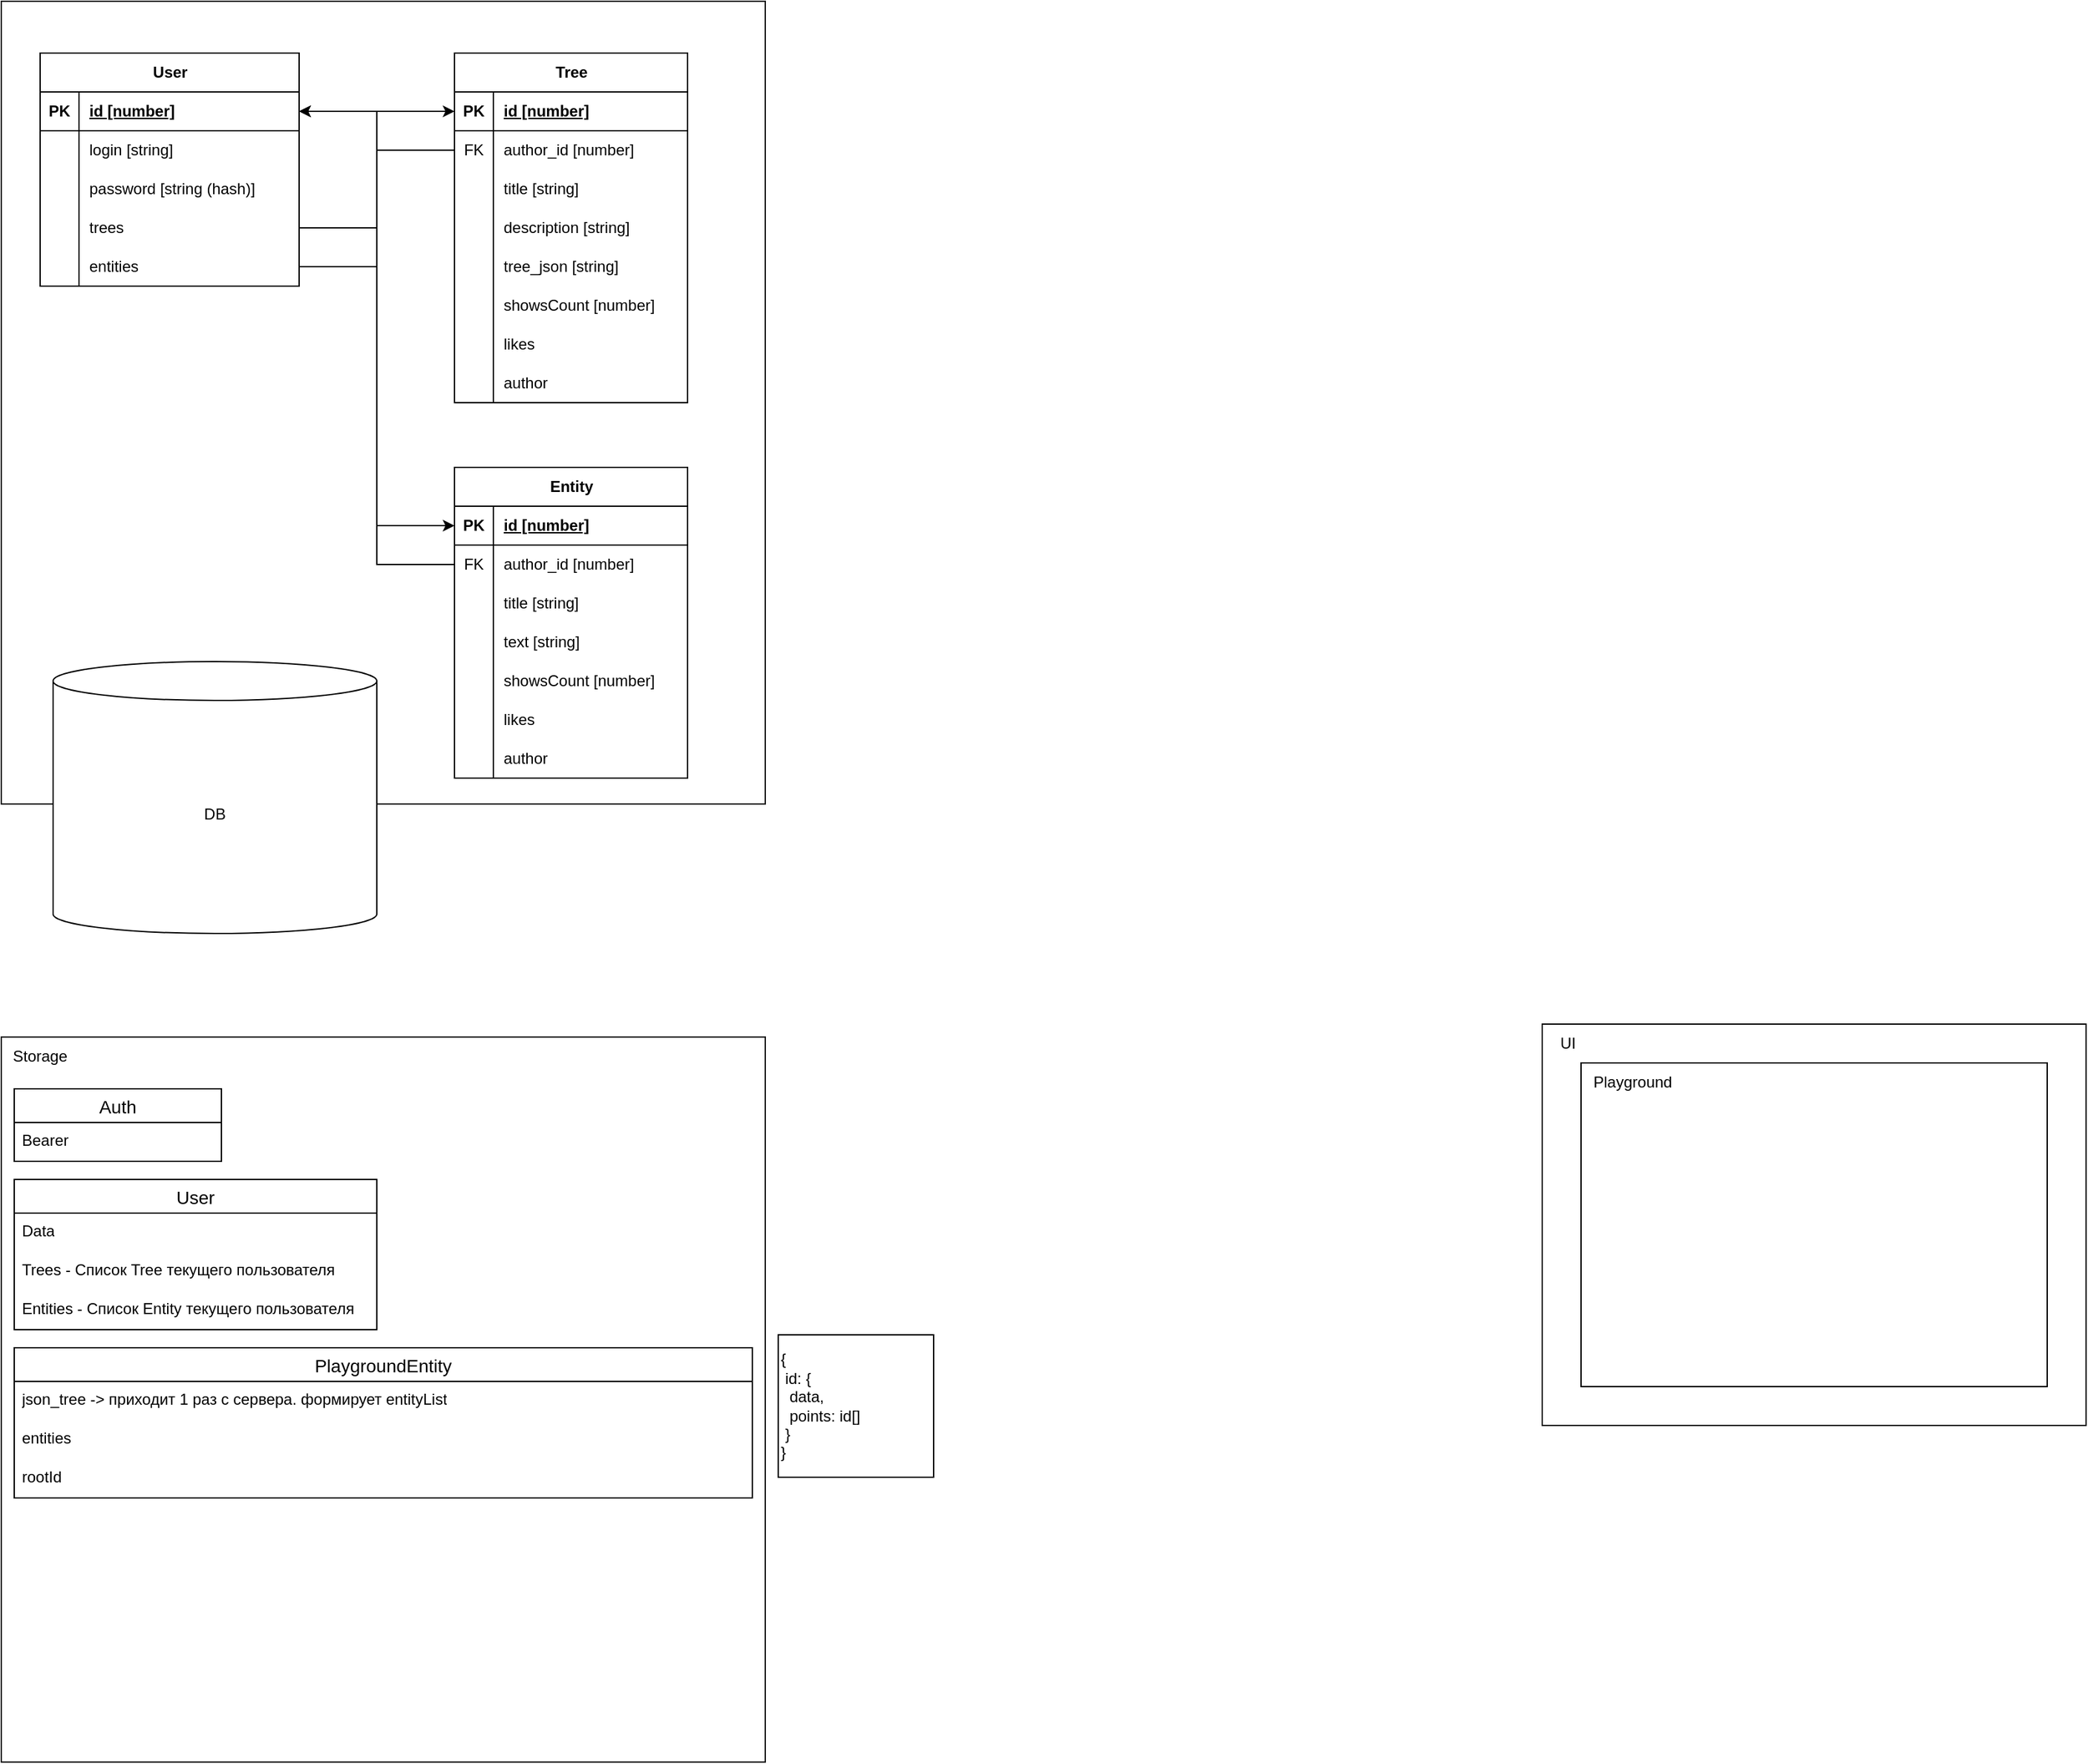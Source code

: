 <mxfile version="21.1.4" type="device">
  <diagram name="Страница 1" id="DyX2v6q4FzyVGoRydlRR">
    <mxGraphModel dx="1762" dy="815" grid="1" gridSize="10" guides="1" tooltips="1" connect="1" arrows="1" fold="1" page="1" pageScale="1" pageWidth="827" pageHeight="1169" math="0" shadow="0">
      <root>
        <mxCell id="0" />
        <mxCell id="1" parent="0" />
        <mxCell id="ANuhV4O0N4nsvIY-bHik-88" value="" style="rounded=0;whiteSpace=wrap;html=1;" vertex="1" parent="1">
          <mxGeometry x="10" width="590" height="620" as="geometry" />
        </mxCell>
        <mxCell id="ANuhV4O0N4nsvIY-bHik-1" value="User" style="shape=table;startSize=30;container=1;collapsible=1;childLayout=tableLayout;fixedRows=1;rowLines=0;fontStyle=1;align=center;resizeLast=1;html=1;" vertex="1" parent="1">
          <mxGeometry x="40" y="40" width="200" height="180" as="geometry" />
        </mxCell>
        <mxCell id="ANuhV4O0N4nsvIY-bHik-2" value="" style="shape=tableRow;horizontal=0;startSize=0;swimlaneHead=0;swimlaneBody=0;fillColor=none;collapsible=0;dropTarget=0;points=[[0,0.5],[1,0.5]];portConstraint=eastwest;top=0;left=0;right=0;bottom=1;" vertex="1" parent="ANuhV4O0N4nsvIY-bHik-1">
          <mxGeometry y="30" width="200" height="30" as="geometry" />
        </mxCell>
        <mxCell id="ANuhV4O0N4nsvIY-bHik-3" value="PK" style="shape=partialRectangle;connectable=0;fillColor=none;top=0;left=0;bottom=0;right=0;fontStyle=1;overflow=hidden;whiteSpace=wrap;html=1;" vertex="1" parent="ANuhV4O0N4nsvIY-bHik-2">
          <mxGeometry width="30" height="30" as="geometry">
            <mxRectangle width="30" height="30" as="alternateBounds" />
          </mxGeometry>
        </mxCell>
        <mxCell id="ANuhV4O0N4nsvIY-bHik-4" value="id [number]" style="shape=partialRectangle;connectable=0;fillColor=none;top=0;left=0;bottom=0;right=0;align=left;spacingLeft=6;fontStyle=5;overflow=hidden;whiteSpace=wrap;html=1;" vertex="1" parent="ANuhV4O0N4nsvIY-bHik-2">
          <mxGeometry x="30" width="170" height="30" as="geometry">
            <mxRectangle width="170" height="30" as="alternateBounds" />
          </mxGeometry>
        </mxCell>
        <mxCell id="ANuhV4O0N4nsvIY-bHik-5" value="" style="shape=tableRow;horizontal=0;startSize=0;swimlaneHead=0;swimlaneBody=0;fillColor=none;collapsible=0;dropTarget=0;points=[[0,0.5],[1,0.5]];portConstraint=eastwest;top=0;left=0;right=0;bottom=0;" vertex="1" parent="ANuhV4O0N4nsvIY-bHik-1">
          <mxGeometry y="60" width="200" height="30" as="geometry" />
        </mxCell>
        <mxCell id="ANuhV4O0N4nsvIY-bHik-6" value="" style="shape=partialRectangle;connectable=0;fillColor=none;top=0;left=0;bottom=0;right=0;editable=1;overflow=hidden;whiteSpace=wrap;html=1;" vertex="1" parent="ANuhV4O0N4nsvIY-bHik-5">
          <mxGeometry width="30" height="30" as="geometry">
            <mxRectangle width="30" height="30" as="alternateBounds" />
          </mxGeometry>
        </mxCell>
        <mxCell id="ANuhV4O0N4nsvIY-bHik-7" value="login [string]" style="shape=partialRectangle;connectable=0;fillColor=none;top=0;left=0;bottom=0;right=0;align=left;spacingLeft=6;overflow=hidden;whiteSpace=wrap;html=1;" vertex="1" parent="ANuhV4O0N4nsvIY-bHik-5">
          <mxGeometry x="30" width="170" height="30" as="geometry">
            <mxRectangle width="170" height="30" as="alternateBounds" />
          </mxGeometry>
        </mxCell>
        <mxCell id="ANuhV4O0N4nsvIY-bHik-8" value="" style="shape=tableRow;horizontal=0;startSize=0;swimlaneHead=0;swimlaneBody=0;fillColor=none;collapsible=0;dropTarget=0;points=[[0,0.5],[1,0.5]];portConstraint=eastwest;top=0;left=0;right=0;bottom=0;" vertex="1" parent="ANuhV4O0N4nsvIY-bHik-1">
          <mxGeometry y="90" width="200" height="30" as="geometry" />
        </mxCell>
        <mxCell id="ANuhV4O0N4nsvIY-bHik-9" value="" style="shape=partialRectangle;connectable=0;fillColor=none;top=0;left=0;bottom=0;right=0;editable=1;overflow=hidden;whiteSpace=wrap;html=1;" vertex="1" parent="ANuhV4O0N4nsvIY-bHik-8">
          <mxGeometry width="30" height="30" as="geometry">
            <mxRectangle width="30" height="30" as="alternateBounds" />
          </mxGeometry>
        </mxCell>
        <mxCell id="ANuhV4O0N4nsvIY-bHik-10" value="password [string (hash)]" style="shape=partialRectangle;connectable=0;fillColor=none;top=0;left=0;bottom=0;right=0;align=left;spacingLeft=6;overflow=hidden;whiteSpace=wrap;html=1;" vertex="1" parent="ANuhV4O0N4nsvIY-bHik-8">
          <mxGeometry x="30" width="170" height="30" as="geometry">
            <mxRectangle width="170" height="30" as="alternateBounds" />
          </mxGeometry>
        </mxCell>
        <mxCell id="ANuhV4O0N4nsvIY-bHik-11" value="" style="shape=tableRow;horizontal=0;startSize=0;swimlaneHead=0;swimlaneBody=0;fillColor=none;collapsible=0;dropTarget=0;points=[[0,0.5],[1,0.5]];portConstraint=eastwest;top=0;left=0;right=0;bottom=0;" vertex="1" parent="ANuhV4O0N4nsvIY-bHik-1">
          <mxGeometry y="120" width="200" height="30" as="geometry" />
        </mxCell>
        <mxCell id="ANuhV4O0N4nsvIY-bHik-12" value="" style="shape=partialRectangle;connectable=0;fillColor=none;top=0;left=0;bottom=0;right=0;editable=1;overflow=hidden;whiteSpace=wrap;html=1;" vertex="1" parent="ANuhV4O0N4nsvIY-bHik-11">
          <mxGeometry width="30" height="30" as="geometry">
            <mxRectangle width="30" height="30" as="alternateBounds" />
          </mxGeometry>
        </mxCell>
        <mxCell id="ANuhV4O0N4nsvIY-bHik-13" value="trees" style="shape=partialRectangle;connectable=0;fillColor=none;top=0;left=0;bottom=0;right=0;align=left;spacingLeft=6;overflow=hidden;whiteSpace=wrap;html=1;" vertex="1" parent="ANuhV4O0N4nsvIY-bHik-11">
          <mxGeometry x="30" width="170" height="30" as="geometry">
            <mxRectangle width="170" height="30" as="alternateBounds" />
          </mxGeometry>
        </mxCell>
        <mxCell id="ANuhV4O0N4nsvIY-bHik-30" value="" style="shape=tableRow;horizontal=0;startSize=0;swimlaneHead=0;swimlaneBody=0;fillColor=none;collapsible=0;dropTarget=0;points=[[0,0.5],[1,0.5]];portConstraint=eastwest;top=0;left=0;right=0;bottom=0;" vertex="1" parent="ANuhV4O0N4nsvIY-bHik-1">
          <mxGeometry y="150" width="200" height="30" as="geometry" />
        </mxCell>
        <mxCell id="ANuhV4O0N4nsvIY-bHik-31" value="" style="shape=partialRectangle;connectable=0;fillColor=none;top=0;left=0;bottom=0;right=0;editable=1;overflow=hidden;whiteSpace=wrap;html=1;" vertex="1" parent="ANuhV4O0N4nsvIY-bHik-30">
          <mxGeometry width="30" height="30" as="geometry">
            <mxRectangle width="30" height="30" as="alternateBounds" />
          </mxGeometry>
        </mxCell>
        <mxCell id="ANuhV4O0N4nsvIY-bHik-32" value="entities" style="shape=partialRectangle;connectable=0;fillColor=none;top=0;left=0;bottom=0;right=0;align=left;spacingLeft=6;overflow=hidden;whiteSpace=wrap;html=1;" vertex="1" parent="ANuhV4O0N4nsvIY-bHik-30">
          <mxGeometry x="30" width="170" height="30" as="geometry">
            <mxRectangle width="170" height="30" as="alternateBounds" />
          </mxGeometry>
        </mxCell>
        <mxCell id="ANuhV4O0N4nsvIY-bHik-33" value="Tree" style="shape=table;startSize=30;container=1;collapsible=1;childLayout=tableLayout;fixedRows=1;rowLines=0;fontStyle=1;align=center;resizeLast=1;html=1;" vertex="1" parent="1">
          <mxGeometry x="360" y="40" width="180" height="270" as="geometry" />
        </mxCell>
        <mxCell id="ANuhV4O0N4nsvIY-bHik-34" value="" style="shape=tableRow;horizontal=0;startSize=0;swimlaneHead=0;swimlaneBody=0;fillColor=none;collapsible=0;dropTarget=0;points=[[0,0.5],[1,0.5]];portConstraint=eastwest;top=0;left=0;right=0;bottom=1;" vertex="1" parent="ANuhV4O0N4nsvIY-bHik-33">
          <mxGeometry y="30" width="180" height="30" as="geometry" />
        </mxCell>
        <mxCell id="ANuhV4O0N4nsvIY-bHik-35" value="PK" style="shape=partialRectangle;connectable=0;fillColor=none;top=0;left=0;bottom=0;right=0;fontStyle=1;overflow=hidden;whiteSpace=wrap;html=1;" vertex="1" parent="ANuhV4O0N4nsvIY-bHik-34">
          <mxGeometry width="30" height="30" as="geometry">
            <mxRectangle width="30" height="30" as="alternateBounds" />
          </mxGeometry>
        </mxCell>
        <mxCell id="ANuhV4O0N4nsvIY-bHik-36" value="id [number]" style="shape=partialRectangle;connectable=0;fillColor=none;top=0;left=0;bottom=0;right=0;align=left;spacingLeft=6;fontStyle=5;overflow=hidden;whiteSpace=wrap;html=1;" vertex="1" parent="ANuhV4O0N4nsvIY-bHik-34">
          <mxGeometry x="30" width="150" height="30" as="geometry">
            <mxRectangle width="150" height="30" as="alternateBounds" />
          </mxGeometry>
        </mxCell>
        <mxCell id="ANuhV4O0N4nsvIY-bHik-37" value="" style="shape=tableRow;horizontal=0;startSize=0;swimlaneHead=0;swimlaneBody=0;fillColor=none;collapsible=0;dropTarget=0;points=[[0,0.5],[1,0.5]];portConstraint=eastwest;top=0;left=0;right=0;bottom=0;" vertex="1" parent="ANuhV4O0N4nsvIY-bHik-33">
          <mxGeometry y="60" width="180" height="30" as="geometry" />
        </mxCell>
        <mxCell id="ANuhV4O0N4nsvIY-bHik-38" value="FK" style="shape=partialRectangle;connectable=0;fillColor=none;top=0;left=0;bottom=0;right=0;editable=1;overflow=hidden;whiteSpace=wrap;html=1;" vertex="1" parent="ANuhV4O0N4nsvIY-bHik-37">
          <mxGeometry width="30" height="30" as="geometry">
            <mxRectangle width="30" height="30" as="alternateBounds" />
          </mxGeometry>
        </mxCell>
        <mxCell id="ANuhV4O0N4nsvIY-bHik-39" value="author_id [number]" style="shape=partialRectangle;connectable=0;fillColor=none;top=0;left=0;bottom=0;right=0;align=left;spacingLeft=6;overflow=hidden;whiteSpace=wrap;html=1;" vertex="1" parent="ANuhV4O0N4nsvIY-bHik-37">
          <mxGeometry x="30" width="150" height="30" as="geometry">
            <mxRectangle width="150" height="30" as="alternateBounds" />
          </mxGeometry>
        </mxCell>
        <mxCell id="ANuhV4O0N4nsvIY-bHik-40" value="" style="shape=tableRow;horizontal=0;startSize=0;swimlaneHead=0;swimlaneBody=0;fillColor=none;collapsible=0;dropTarget=0;points=[[0,0.5],[1,0.5]];portConstraint=eastwest;top=0;left=0;right=0;bottom=0;" vertex="1" parent="ANuhV4O0N4nsvIY-bHik-33">
          <mxGeometry y="90" width="180" height="30" as="geometry" />
        </mxCell>
        <mxCell id="ANuhV4O0N4nsvIY-bHik-41" value="" style="shape=partialRectangle;connectable=0;fillColor=none;top=0;left=0;bottom=0;right=0;editable=1;overflow=hidden;whiteSpace=wrap;html=1;" vertex="1" parent="ANuhV4O0N4nsvIY-bHik-40">
          <mxGeometry width="30" height="30" as="geometry">
            <mxRectangle width="30" height="30" as="alternateBounds" />
          </mxGeometry>
        </mxCell>
        <mxCell id="ANuhV4O0N4nsvIY-bHik-42" value="title [string]" style="shape=partialRectangle;connectable=0;fillColor=none;top=0;left=0;bottom=0;right=0;align=left;spacingLeft=6;overflow=hidden;whiteSpace=wrap;html=1;" vertex="1" parent="ANuhV4O0N4nsvIY-bHik-40">
          <mxGeometry x="30" width="150" height="30" as="geometry">
            <mxRectangle width="150" height="30" as="alternateBounds" />
          </mxGeometry>
        </mxCell>
        <mxCell id="ANuhV4O0N4nsvIY-bHik-43" value="" style="shape=tableRow;horizontal=0;startSize=0;swimlaneHead=0;swimlaneBody=0;fillColor=none;collapsible=0;dropTarget=0;points=[[0,0.5],[1,0.5]];portConstraint=eastwest;top=0;left=0;right=0;bottom=0;" vertex="1" parent="ANuhV4O0N4nsvIY-bHik-33">
          <mxGeometry y="120" width="180" height="30" as="geometry" />
        </mxCell>
        <mxCell id="ANuhV4O0N4nsvIY-bHik-44" value="" style="shape=partialRectangle;connectable=0;fillColor=none;top=0;left=0;bottom=0;right=0;editable=1;overflow=hidden;whiteSpace=wrap;html=1;" vertex="1" parent="ANuhV4O0N4nsvIY-bHik-43">
          <mxGeometry width="30" height="30" as="geometry">
            <mxRectangle width="30" height="30" as="alternateBounds" />
          </mxGeometry>
        </mxCell>
        <mxCell id="ANuhV4O0N4nsvIY-bHik-45" value="description [string]" style="shape=partialRectangle;connectable=0;fillColor=none;top=0;left=0;bottom=0;right=0;align=left;spacingLeft=6;overflow=hidden;whiteSpace=wrap;html=1;" vertex="1" parent="ANuhV4O0N4nsvIY-bHik-43">
          <mxGeometry x="30" width="150" height="30" as="geometry">
            <mxRectangle width="150" height="30" as="alternateBounds" />
          </mxGeometry>
        </mxCell>
        <mxCell id="ANuhV4O0N4nsvIY-bHik-48" value="" style="shape=tableRow;horizontal=0;startSize=0;swimlaneHead=0;swimlaneBody=0;fillColor=none;collapsible=0;dropTarget=0;points=[[0,0.5],[1,0.5]];portConstraint=eastwest;top=0;left=0;right=0;bottom=0;" vertex="1" parent="ANuhV4O0N4nsvIY-bHik-33">
          <mxGeometry y="150" width="180" height="30" as="geometry" />
        </mxCell>
        <mxCell id="ANuhV4O0N4nsvIY-bHik-49" value="" style="shape=partialRectangle;connectable=0;fillColor=none;top=0;left=0;bottom=0;right=0;editable=1;overflow=hidden;whiteSpace=wrap;html=1;" vertex="1" parent="ANuhV4O0N4nsvIY-bHik-48">
          <mxGeometry width="30" height="30" as="geometry">
            <mxRectangle width="30" height="30" as="alternateBounds" />
          </mxGeometry>
        </mxCell>
        <mxCell id="ANuhV4O0N4nsvIY-bHik-50" value="tree_json [string]" style="shape=partialRectangle;connectable=0;fillColor=none;top=0;left=0;bottom=0;right=0;align=left;spacingLeft=6;overflow=hidden;whiteSpace=wrap;html=1;" vertex="1" parent="ANuhV4O0N4nsvIY-bHik-48">
          <mxGeometry x="30" width="150" height="30" as="geometry">
            <mxRectangle width="150" height="30" as="alternateBounds" />
          </mxGeometry>
        </mxCell>
        <mxCell id="ANuhV4O0N4nsvIY-bHik-51" value="" style="shape=tableRow;horizontal=0;startSize=0;swimlaneHead=0;swimlaneBody=0;fillColor=none;collapsible=0;dropTarget=0;points=[[0,0.5],[1,0.5]];portConstraint=eastwest;top=0;left=0;right=0;bottom=0;" vertex="1" parent="ANuhV4O0N4nsvIY-bHik-33">
          <mxGeometry y="180" width="180" height="30" as="geometry" />
        </mxCell>
        <mxCell id="ANuhV4O0N4nsvIY-bHik-52" value="" style="shape=partialRectangle;connectable=0;fillColor=none;top=0;left=0;bottom=0;right=0;editable=1;overflow=hidden;whiteSpace=wrap;html=1;" vertex="1" parent="ANuhV4O0N4nsvIY-bHik-51">
          <mxGeometry width="30" height="30" as="geometry">
            <mxRectangle width="30" height="30" as="alternateBounds" />
          </mxGeometry>
        </mxCell>
        <mxCell id="ANuhV4O0N4nsvIY-bHik-53" value="showsCount [number]" style="shape=partialRectangle;connectable=0;fillColor=none;top=0;left=0;bottom=0;right=0;align=left;spacingLeft=6;overflow=hidden;whiteSpace=wrap;html=1;" vertex="1" parent="ANuhV4O0N4nsvIY-bHik-51">
          <mxGeometry x="30" width="150" height="30" as="geometry">
            <mxRectangle width="150" height="30" as="alternateBounds" />
          </mxGeometry>
        </mxCell>
        <mxCell id="ANuhV4O0N4nsvIY-bHik-54" value="" style="shape=tableRow;horizontal=0;startSize=0;swimlaneHead=0;swimlaneBody=0;fillColor=none;collapsible=0;dropTarget=0;points=[[0,0.5],[1,0.5]];portConstraint=eastwest;top=0;left=0;right=0;bottom=0;" vertex="1" parent="ANuhV4O0N4nsvIY-bHik-33">
          <mxGeometry y="210" width="180" height="30" as="geometry" />
        </mxCell>
        <mxCell id="ANuhV4O0N4nsvIY-bHik-55" value="" style="shape=partialRectangle;connectable=0;fillColor=none;top=0;left=0;bottom=0;right=0;editable=1;overflow=hidden;whiteSpace=wrap;html=1;" vertex="1" parent="ANuhV4O0N4nsvIY-bHik-54">
          <mxGeometry width="30" height="30" as="geometry">
            <mxRectangle width="30" height="30" as="alternateBounds" />
          </mxGeometry>
        </mxCell>
        <mxCell id="ANuhV4O0N4nsvIY-bHik-56" value="likes" style="shape=partialRectangle;connectable=0;fillColor=none;top=0;left=0;bottom=0;right=0;align=left;spacingLeft=6;overflow=hidden;whiteSpace=wrap;html=1;" vertex="1" parent="ANuhV4O0N4nsvIY-bHik-54">
          <mxGeometry x="30" width="150" height="30" as="geometry">
            <mxRectangle width="150" height="30" as="alternateBounds" />
          </mxGeometry>
        </mxCell>
        <mxCell id="ANuhV4O0N4nsvIY-bHik-57" value="" style="shape=tableRow;horizontal=0;startSize=0;swimlaneHead=0;swimlaneBody=0;fillColor=none;collapsible=0;dropTarget=0;points=[[0,0.5],[1,0.5]];portConstraint=eastwest;top=0;left=0;right=0;bottom=0;" vertex="1" parent="ANuhV4O0N4nsvIY-bHik-33">
          <mxGeometry y="240" width="180" height="30" as="geometry" />
        </mxCell>
        <mxCell id="ANuhV4O0N4nsvIY-bHik-58" value="" style="shape=partialRectangle;connectable=0;fillColor=none;top=0;left=0;bottom=0;right=0;editable=1;overflow=hidden;whiteSpace=wrap;html=1;" vertex="1" parent="ANuhV4O0N4nsvIY-bHik-57">
          <mxGeometry width="30" height="30" as="geometry">
            <mxRectangle width="30" height="30" as="alternateBounds" />
          </mxGeometry>
        </mxCell>
        <mxCell id="ANuhV4O0N4nsvIY-bHik-59" value="author" style="shape=partialRectangle;connectable=0;fillColor=none;top=0;left=0;bottom=0;right=0;align=left;spacingLeft=6;overflow=hidden;whiteSpace=wrap;html=1;" vertex="1" parent="ANuhV4O0N4nsvIY-bHik-57">
          <mxGeometry x="30" width="150" height="30" as="geometry">
            <mxRectangle width="150" height="30" as="alternateBounds" />
          </mxGeometry>
        </mxCell>
        <mxCell id="ANuhV4O0N4nsvIY-bHik-46" style="edgeStyle=orthogonalEdgeStyle;rounded=0;orthogonalLoop=1;jettySize=auto;html=1;exitX=1;exitY=0.5;exitDx=0;exitDy=0;entryX=0;entryY=0.5;entryDx=0;entryDy=0;" edge="1" parent="1" source="ANuhV4O0N4nsvIY-bHik-11" target="ANuhV4O0N4nsvIY-bHik-34">
          <mxGeometry relative="1" as="geometry" />
        </mxCell>
        <mxCell id="ANuhV4O0N4nsvIY-bHik-47" style="edgeStyle=orthogonalEdgeStyle;rounded=0;orthogonalLoop=1;jettySize=auto;html=1;exitX=0;exitY=0.5;exitDx=0;exitDy=0;entryX=1;entryY=0.5;entryDx=0;entryDy=0;" edge="1" parent="1" source="ANuhV4O0N4nsvIY-bHik-37" target="ANuhV4O0N4nsvIY-bHik-2">
          <mxGeometry relative="1" as="geometry" />
        </mxCell>
        <mxCell id="ANuhV4O0N4nsvIY-bHik-60" value="Entity" style="shape=table;startSize=30;container=1;collapsible=1;childLayout=tableLayout;fixedRows=1;rowLines=0;fontStyle=1;align=center;resizeLast=1;html=1;" vertex="1" parent="1">
          <mxGeometry x="360" y="360" width="180" height="240" as="geometry" />
        </mxCell>
        <mxCell id="ANuhV4O0N4nsvIY-bHik-61" value="" style="shape=tableRow;horizontal=0;startSize=0;swimlaneHead=0;swimlaneBody=0;fillColor=none;collapsible=0;dropTarget=0;points=[[0,0.5],[1,0.5]];portConstraint=eastwest;top=0;left=0;right=0;bottom=1;" vertex="1" parent="ANuhV4O0N4nsvIY-bHik-60">
          <mxGeometry y="30" width="180" height="30" as="geometry" />
        </mxCell>
        <mxCell id="ANuhV4O0N4nsvIY-bHik-62" value="PK" style="shape=partialRectangle;connectable=0;fillColor=none;top=0;left=0;bottom=0;right=0;fontStyle=1;overflow=hidden;whiteSpace=wrap;html=1;" vertex="1" parent="ANuhV4O0N4nsvIY-bHik-61">
          <mxGeometry width="30" height="30" as="geometry">
            <mxRectangle width="30" height="30" as="alternateBounds" />
          </mxGeometry>
        </mxCell>
        <mxCell id="ANuhV4O0N4nsvIY-bHik-63" value="id [number]" style="shape=partialRectangle;connectable=0;fillColor=none;top=0;left=0;bottom=0;right=0;align=left;spacingLeft=6;fontStyle=5;overflow=hidden;whiteSpace=wrap;html=1;" vertex="1" parent="ANuhV4O0N4nsvIY-bHik-61">
          <mxGeometry x="30" width="150" height="30" as="geometry">
            <mxRectangle width="150" height="30" as="alternateBounds" />
          </mxGeometry>
        </mxCell>
        <mxCell id="ANuhV4O0N4nsvIY-bHik-64" value="" style="shape=tableRow;horizontal=0;startSize=0;swimlaneHead=0;swimlaneBody=0;fillColor=none;collapsible=0;dropTarget=0;points=[[0,0.5],[1,0.5]];portConstraint=eastwest;top=0;left=0;right=0;bottom=0;" vertex="1" parent="ANuhV4O0N4nsvIY-bHik-60">
          <mxGeometry y="60" width="180" height="30" as="geometry" />
        </mxCell>
        <mxCell id="ANuhV4O0N4nsvIY-bHik-65" value="FK" style="shape=partialRectangle;connectable=0;fillColor=none;top=0;left=0;bottom=0;right=0;editable=1;overflow=hidden;whiteSpace=wrap;html=1;" vertex="1" parent="ANuhV4O0N4nsvIY-bHik-64">
          <mxGeometry width="30" height="30" as="geometry">
            <mxRectangle width="30" height="30" as="alternateBounds" />
          </mxGeometry>
        </mxCell>
        <mxCell id="ANuhV4O0N4nsvIY-bHik-66" value="author_id [number]" style="shape=partialRectangle;connectable=0;fillColor=none;top=0;left=0;bottom=0;right=0;align=left;spacingLeft=6;overflow=hidden;whiteSpace=wrap;html=1;" vertex="1" parent="ANuhV4O0N4nsvIY-bHik-64">
          <mxGeometry x="30" width="150" height="30" as="geometry">
            <mxRectangle width="150" height="30" as="alternateBounds" />
          </mxGeometry>
        </mxCell>
        <mxCell id="ANuhV4O0N4nsvIY-bHik-67" value="" style="shape=tableRow;horizontal=0;startSize=0;swimlaneHead=0;swimlaneBody=0;fillColor=none;collapsible=0;dropTarget=0;points=[[0,0.5],[1,0.5]];portConstraint=eastwest;top=0;left=0;right=0;bottom=0;" vertex="1" parent="ANuhV4O0N4nsvIY-bHik-60">
          <mxGeometry y="90" width="180" height="30" as="geometry" />
        </mxCell>
        <mxCell id="ANuhV4O0N4nsvIY-bHik-68" value="" style="shape=partialRectangle;connectable=0;fillColor=none;top=0;left=0;bottom=0;right=0;editable=1;overflow=hidden;whiteSpace=wrap;html=1;" vertex="1" parent="ANuhV4O0N4nsvIY-bHik-67">
          <mxGeometry width="30" height="30" as="geometry">
            <mxRectangle width="30" height="30" as="alternateBounds" />
          </mxGeometry>
        </mxCell>
        <mxCell id="ANuhV4O0N4nsvIY-bHik-69" value="title [string]" style="shape=partialRectangle;connectable=0;fillColor=none;top=0;left=0;bottom=0;right=0;align=left;spacingLeft=6;overflow=hidden;whiteSpace=wrap;html=1;" vertex="1" parent="ANuhV4O0N4nsvIY-bHik-67">
          <mxGeometry x="30" width="150" height="30" as="geometry">
            <mxRectangle width="150" height="30" as="alternateBounds" />
          </mxGeometry>
        </mxCell>
        <mxCell id="ANuhV4O0N4nsvIY-bHik-70" value="" style="shape=tableRow;horizontal=0;startSize=0;swimlaneHead=0;swimlaneBody=0;fillColor=none;collapsible=0;dropTarget=0;points=[[0,0.5],[1,0.5]];portConstraint=eastwest;top=0;left=0;right=0;bottom=0;" vertex="1" parent="ANuhV4O0N4nsvIY-bHik-60">
          <mxGeometry y="120" width="180" height="30" as="geometry" />
        </mxCell>
        <mxCell id="ANuhV4O0N4nsvIY-bHik-71" value="" style="shape=partialRectangle;connectable=0;fillColor=none;top=0;left=0;bottom=0;right=0;editable=1;overflow=hidden;whiteSpace=wrap;html=1;" vertex="1" parent="ANuhV4O0N4nsvIY-bHik-70">
          <mxGeometry width="30" height="30" as="geometry">
            <mxRectangle width="30" height="30" as="alternateBounds" />
          </mxGeometry>
        </mxCell>
        <mxCell id="ANuhV4O0N4nsvIY-bHik-72" value="text [string]" style="shape=partialRectangle;connectable=0;fillColor=none;top=0;left=0;bottom=0;right=0;align=left;spacingLeft=6;overflow=hidden;whiteSpace=wrap;html=1;" vertex="1" parent="ANuhV4O0N4nsvIY-bHik-70">
          <mxGeometry x="30" width="150" height="30" as="geometry">
            <mxRectangle width="150" height="30" as="alternateBounds" />
          </mxGeometry>
        </mxCell>
        <mxCell id="ANuhV4O0N4nsvIY-bHik-76" value="" style="shape=tableRow;horizontal=0;startSize=0;swimlaneHead=0;swimlaneBody=0;fillColor=none;collapsible=0;dropTarget=0;points=[[0,0.5],[1,0.5]];portConstraint=eastwest;top=0;left=0;right=0;bottom=0;" vertex="1" parent="ANuhV4O0N4nsvIY-bHik-60">
          <mxGeometry y="150" width="180" height="30" as="geometry" />
        </mxCell>
        <mxCell id="ANuhV4O0N4nsvIY-bHik-77" value="" style="shape=partialRectangle;connectable=0;fillColor=none;top=0;left=0;bottom=0;right=0;editable=1;overflow=hidden;whiteSpace=wrap;html=1;" vertex="1" parent="ANuhV4O0N4nsvIY-bHik-76">
          <mxGeometry width="30" height="30" as="geometry">
            <mxRectangle width="30" height="30" as="alternateBounds" />
          </mxGeometry>
        </mxCell>
        <mxCell id="ANuhV4O0N4nsvIY-bHik-78" value="showsCount [number]" style="shape=partialRectangle;connectable=0;fillColor=none;top=0;left=0;bottom=0;right=0;align=left;spacingLeft=6;overflow=hidden;whiteSpace=wrap;html=1;" vertex="1" parent="ANuhV4O0N4nsvIY-bHik-76">
          <mxGeometry x="30" width="150" height="30" as="geometry">
            <mxRectangle width="150" height="30" as="alternateBounds" />
          </mxGeometry>
        </mxCell>
        <mxCell id="ANuhV4O0N4nsvIY-bHik-79" value="" style="shape=tableRow;horizontal=0;startSize=0;swimlaneHead=0;swimlaneBody=0;fillColor=none;collapsible=0;dropTarget=0;points=[[0,0.5],[1,0.5]];portConstraint=eastwest;top=0;left=0;right=0;bottom=0;" vertex="1" parent="ANuhV4O0N4nsvIY-bHik-60">
          <mxGeometry y="180" width="180" height="30" as="geometry" />
        </mxCell>
        <mxCell id="ANuhV4O0N4nsvIY-bHik-80" value="" style="shape=partialRectangle;connectable=0;fillColor=none;top=0;left=0;bottom=0;right=0;editable=1;overflow=hidden;whiteSpace=wrap;html=1;" vertex="1" parent="ANuhV4O0N4nsvIY-bHik-79">
          <mxGeometry width="30" height="30" as="geometry">
            <mxRectangle width="30" height="30" as="alternateBounds" />
          </mxGeometry>
        </mxCell>
        <mxCell id="ANuhV4O0N4nsvIY-bHik-81" value="likes" style="shape=partialRectangle;connectable=0;fillColor=none;top=0;left=0;bottom=0;right=0;align=left;spacingLeft=6;overflow=hidden;whiteSpace=wrap;html=1;" vertex="1" parent="ANuhV4O0N4nsvIY-bHik-79">
          <mxGeometry x="30" width="150" height="30" as="geometry">
            <mxRectangle width="150" height="30" as="alternateBounds" />
          </mxGeometry>
        </mxCell>
        <mxCell id="ANuhV4O0N4nsvIY-bHik-82" value="" style="shape=tableRow;horizontal=0;startSize=0;swimlaneHead=0;swimlaneBody=0;fillColor=none;collapsible=0;dropTarget=0;points=[[0,0.5],[1,0.5]];portConstraint=eastwest;top=0;left=0;right=0;bottom=0;" vertex="1" parent="ANuhV4O0N4nsvIY-bHik-60">
          <mxGeometry y="210" width="180" height="30" as="geometry" />
        </mxCell>
        <mxCell id="ANuhV4O0N4nsvIY-bHik-83" value="" style="shape=partialRectangle;connectable=0;fillColor=none;top=0;left=0;bottom=0;right=0;editable=1;overflow=hidden;whiteSpace=wrap;html=1;" vertex="1" parent="ANuhV4O0N4nsvIY-bHik-82">
          <mxGeometry width="30" height="30" as="geometry">
            <mxRectangle width="30" height="30" as="alternateBounds" />
          </mxGeometry>
        </mxCell>
        <mxCell id="ANuhV4O0N4nsvIY-bHik-84" value="author" style="shape=partialRectangle;connectable=0;fillColor=none;top=0;left=0;bottom=0;right=0;align=left;spacingLeft=6;overflow=hidden;whiteSpace=wrap;html=1;" vertex="1" parent="ANuhV4O0N4nsvIY-bHik-82">
          <mxGeometry x="30" width="150" height="30" as="geometry">
            <mxRectangle width="150" height="30" as="alternateBounds" />
          </mxGeometry>
        </mxCell>
        <mxCell id="ANuhV4O0N4nsvIY-bHik-85" style="edgeStyle=orthogonalEdgeStyle;rounded=0;orthogonalLoop=1;jettySize=auto;html=1;exitX=1;exitY=0.5;exitDx=0;exitDy=0;entryX=0;entryY=0.5;entryDx=0;entryDy=0;" edge="1" parent="1" source="ANuhV4O0N4nsvIY-bHik-30" target="ANuhV4O0N4nsvIY-bHik-61">
          <mxGeometry relative="1" as="geometry" />
        </mxCell>
        <mxCell id="ANuhV4O0N4nsvIY-bHik-86" style="edgeStyle=orthogonalEdgeStyle;rounded=0;orthogonalLoop=1;jettySize=auto;html=1;exitX=0;exitY=0.5;exitDx=0;exitDy=0;entryX=1;entryY=0.5;entryDx=0;entryDy=0;" edge="1" parent="1" source="ANuhV4O0N4nsvIY-bHik-64" target="ANuhV4O0N4nsvIY-bHik-2">
          <mxGeometry relative="1" as="geometry" />
        </mxCell>
        <mxCell id="ANuhV4O0N4nsvIY-bHik-87" value="DB" style="shape=cylinder3;whiteSpace=wrap;html=1;boundedLbl=1;backgroundOutline=1;size=15;" vertex="1" parent="1">
          <mxGeometry x="50" y="510" width="250" height="210" as="geometry" />
        </mxCell>
        <mxCell id="ANuhV4O0N4nsvIY-bHik-89" value="" style="rounded=0;whiteSpace=wrap;html=1;" vertex="1" parent="1">
          <mxGeometry x="1200" y="790" width="420" height="310" as="geometry" />
        </mxCell>
        <mxCell id="ANuhV4O0N4nsvIY-bHik-90" value="" style="rounded=0;whiteSpace=wrap;html=1;" vertex="1" parent="1">
          <mxGeometry x="1230" y="820" width="360" height="250" as="geometry" />
        </mxCell>
        <mxCell id="ANuhV4O0N4nsvIY-bHik-91" value="UI" style="text;html=1;strokeColor=none;fillColor=none;align=center;verticalAlign=middle;whiteSpace=wrap;rounded=0;" vertex="1" parent="1">
          <mxGeometry x="1190" y="790" width="60" height="30" as="geometry" />
        </mxCell>
        <mxCell id="ANuhV4O0N4nsvIY-bHik-92" value="Playground" style="text;html=1;strokeColor=none;fillColor=none;align=center;verticalAlign=middle;whiteSpace=wrap;rounded=0;" vertex="1" parent="1">
          <mxGeometry x="1230" y="820" width="80" height="30" as="geometry" />
        </mxCell>
        <mxCell id="ANuhV4O0N4nsvIY-bHik-99" value="" style="rounded=0;whiteSpace=wrap;html=1;" vertex="1" parent="1">
          <mxGeometry x="10" y="800" width="590" height="560" as="geometry" />
        </mxCell>
        <mxCell id="ANuhV4O0N4nsvIY-bHik-100" value="Storage" style="text;html=1;strokeColor=none;fillColor=none;align=center;verticalAlign=middle;whiteSpace=wrap;rounded=0;" vertex="1" parent="1">
          <mxGeometry x="10" y="800" width="60" height="30" as="geometry" />
        </mxCell>
        <mxCell id="ANuhV4O0N4nsvIY-bHik-103" value="Auth" style="swimlane;fontStyle=0;childLayout=stackLayout;horizontal=1;startSize=26;horizontalStack=0;resizeParent=1;resizeParentMax=0;resizeLast=0;collapsible=1;marginBottom=0;align=center;fontSize=14;" vertex="1" parent="1">
          <mxGeometry x="20" y="840" width="160" height="56" as="geometry" />
        </mxCell>
        <mxCell id="ANuhV4O0N4nsvIY-bHik-104" value="Bearer" style="text;strokeColor=none;fillColor=none;spacingLeft=4;spacingRight=4;overflow=hidden;rotatable=0;points=[[0,0.5],[1,0.5]];portConstraint=eastwest;fontSize=12;whiteSpace=wrap;html=1;" vertex="1" parent="ANuhV4O0N4nsvIY-bHik-103">
          <mxGeometry y="26" width="160" height="30" as="geometry" />
        </mxCell>
        <mxCell id="ANuhV4O0N4nsvIY-bHik-107" value="User" style="swimlane;fontStyle=0;childLayout=stackLayout;horizontal=1;startSize=26;horizontalStack=0;resizeParent=1;resizeParentMax=0;resizeLast=0;collapsible=1;marginBottom=0;align=center;fontSize=14;" vertex="1" parent="1">
          <mxGeometry x="20" y="910" width="280" height="116" as="geometry" />
        </mxCell>
        <mxCell id="ANuhV4O0N4nsvIY-bHik-109" value="Data" style="text;strokeColor=none;fillColor=none;spacingLeft=4;spacingRight=4;overflow=hidden;rotatable=0;points=[[0,0.5],[1,0.5]];portConstraint=eastwest;fontSize=12;whiteSpace=wrap;html=1;" vertex="1" parent="ANuhV4O0N4nsvIY-bHik-107">
          <mxGeometry y="26" width="280" height="30" as="geometry" />
        </mxCell>
        <mxCell id="ANuhV4O0N4nsvIY-bHik-110" value="Trees - Список Tree текущего пользователя" style="text;strokeColor=none;fillColor=none;spacingLeft=4;spacingRight=4;overflow=hidden;rotatable=0;points=[[0,0.5],[1,0.5]];portConstraint=eastwest;fontSize=12;whiteSpace=wrap;html=1;" vertex="1" parent="ANuhV4O0N4nsvIY-bHik-107">
          <mxGeometry y="56" width="280" height="30" as="geometry" />
        </mxCell>
        <mxCell id="ANuhV4O0N4nsvIY-bHik-111" value="Entities - Список Entity текущего пользователя" style="text;strokeColor=none;fillColor=none;spacingLeft=4;spacingRight=4;overflow=hidden;rotatable=0;points=[[0,0.5],[1,0.5]];portConstraint=eastwest;fontSize=12;whiteSpace=wrap;html=1;" vertex="1" parent="ANuhV4O0N4nsvIY-bHik-107">
          <mxGeometry y="86" width="280" height="30" as="geometry" />
        </mxCell>
        <mxCell id="ANuhV4O0N4nsvIY-bHik-123" value="PlaygroundEntity" style="swimlane;fontStyle=0;childLayout=stackLayout;horizontal=1;startSize=26;horizontalStack=0;resizeParent=1;resizeParentMax=0;resizeLast=0;collapsible=1;marginBottom=0;align=center;fontSize=14;" vertex="1" parent="1">
          <mxGeometry x="20" y="1040" width="570" height="116" as="geometry" />
        </mxCell>
        <mxCell id="ANuhV4O0N4nsvIY-bHik-126" value="json_tree -&amp;gt; приходит 1 раз с сервера. формирует entityList" style="text;strokeColor=none;fillColor=none;spacingLeft=4;spacingRight=4;overflow=hidden;rotatable=0;points=[[0,0.5],[1,0.5]];portConstraint=eastwest;fontSize=12;whiteSpace=wrap;html=1;" vertex="1" parent="ANuhV4O0N4nsvIY-bHik-123">
          <mxGeometry y="26" width="570" height="30" as="geometry" />
        </mxCell>
        <mxCell id="ANuhV4O0N4nsvIY-bHik-127" value="entities" style="text;strokeColor=none;fillColor=none;spacingLeft=4;spacingRight=4;overflow=hidden;rotatable=0;points=[[0,0.5],[1,0.5]];portConstraint=eastwest;fontSize=12;whiteSpace=wrap;html=1;" vertex="1" parent="ANuhV4O0N4nsvIY-bHik-123">
          <mxGeometry y="56" width="570" height="30" as="geometry" />
        </mxCell>
        <mxCell id="ANuhV4O0N4nsvIY-bHik-129" value="rootId" style="text;strokeColor=none;fillColor=none;spacingLeft=4;spacingRight=4;overflow=hidden;rotatable=0;points=[[0,0.5],[1,0.5]];portConstraint=eastwest;fontSize=12;whiteSpace=wrap;html=1;" vertex="1" parent="ANuhV4O0N4nsvIY-bHik-123">
          <mxGeometry y="86" width="570" height="30" as="geometry" />
        </mxCell>
        <mxCell id="ANuhV4O0N4nsvIY-bHik-128" value="{&lt;br&gt;&lt;span style=&quot;white-space: pre;&quot;&gt;	&lt;/span&gt;id: {&lt;br&gt;&lt;span style=&quot;white-space: pre;&quot;&gt;	&lt;/span&gt;&lt;span style=&quot;white-space: pre;&quot;&gt;	&lt;/span&gt;data,&lt;br&gt;&lt;span style=&quot;white-space: pre;&quot;&gt;	&lt;/span&gt;&lt;span style=&quot;white-space: pre;&quot;&gt;	&lt;/span&gt;points: id[]&lt;br&gt;&lt;span style=&quot;white-space: pre;&quot;&gt;	&lt;/span&gt;}&lt;br&gt;}" style="rounded=0;whiteSpace=wrap;html=1;align=left;" vertex="1" parent="1">
          <mxGeometry x="610" y="1030" width="120" height="110" as="geometry" />
        </mxCell>
      </root>
    </mxGraphModel>
  </diagram>
</mxfile>
